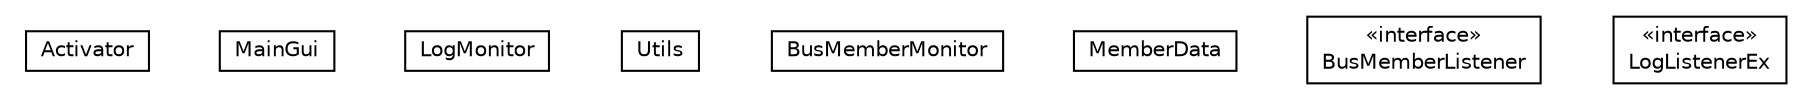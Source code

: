#!/usr/local/bin/dot
#
# Class diagram 
# Generated by UMLGraph version R5_6-24-gf6e263 (http://www.umlgraph.org/)
#

digraph G {
	edge [fontname="Helvetica",fontsize=10,labelfontname="Helvetica",labelfontsize=10];
	node [fontname="Helvetica",fontsize=10,shape=plaintext];
	nodesep=0.25;
	ranksep=0.5;
	// org.universAAL.tools.logmonitor.Activator
	c1273317 [label=<<table title="org.universAAL.tools.logmonitor.Activator" border="0" cellborder="1" cellspacing="0" cellpadding="2" port="p" href="./Activator.html">
		<tr><td><table border="0" cellspacing="0" cellpadding="1">
<tr><td align="center" balign="center"> Activator </td></tr>
		</table></td></tr>
		</table>>, URL="./Activator.html", fontname="Helvetica", fontcolor="black", fontsize=10.0];
	// org.universAAL.tools.logmonitor.MainGui
	c1273318 [label=<<table title="org.universAAL.tools.logmonitor.MainGui" border="0" cellborder="1" cellspacing="0" cellpadding="2" port="p" href="./MainGui.html">
		<tr><td><table border="0" cellspacing="0" cellpadding="1">
<tr><td align="center" balign="center"> MainGui </td></tr>
		</table></td></tr>
		</table>>, URL="./MainGui.html", fontname="Helvetica", fontcolor="black", fontsize=10.0];
	// org.universAAL.tools.logmonitor.LogMonitor
	c1273319 [label=<<table title="org.universAAL.tools.logmonitor.LogMonitor" border="0" cellborder="1" cellspacing="0" cellpadding="2" port="p" href="./LogMonitor.html">
		<tr><td><table border="0" cellspacing="0" cellpadding="1">
<tr><td align="center" balign="center"> LogMonitor </td></tr>
		</table></td></tr>
		</table>>, URL="./LogMonitor.html", fontname="Helvetica", fontcolor="black", fontsize=10.0];
	// org.universAAL.tools.logmonitor.Utils
	c1273320 [label=<<table title="org.universAAL.tools.logmonitor.Utils" border="0" cellborder="1" cellspacing="0" cellpadding="2" port="p" href="./Utils.html">
		<tr><td><table border="0" cellspacing="0" cellpadding="1">
<tr><td align="center" balign="center"> Utils </td></tr>
		</table></td></tr>
		</table>>, URL="./Utils.html", fontname="Helvetica", fontcolor="black", fontsize=10.0];
	// org.universAAL.tools.logmonitor.BusMemberMonitor
	c1273321 [label=<<table title="org.universAAL.tools.logmonitor.BusMemberMonitor" border="0" cellborder="1" cellspacing="0" cellpadding="2" port="p" href="./BusMemberMonitor.html">
		<tr><td><table border="0" cellspacing="0" cellpadding="1">
<tr><td align="center" balign="center"> BusMemberMonitor </td></tr>
		</table></td></tr>
		</table>>, URL="./BusMemberMonitor.html", fontname="Helvetica", fontcolor="black", fontsize=10.0];
	// org.universAAL.tools.logmonitor.MemberData
	c1273322 [label=<<table title="org.universAAL.tools.logmonitor.MemberData" border="0" cellborder="1" cellspacing="0" cellpadding="2" port="p" href="./MemberData.html">
		<tr><td><table border="0" cellspacing="0" cellpadding="1">
<tr><td align="center" balign="center"> MemberData </td></tr>
		</table></td></tr>
		</table>>, URL="./MemberData.html", fontname="Helvetica", fontcolor="black", fontsize=10.0];
	// org.universAAL.tools.logmonitor.BusMemberListener
	c1273323 [label=<<table title="org.universAAL.tools.logmonitor.BusMemberListener" border="0" cellborder="1" cellspacing="0" cellpadding="2" port="p" href="./BusMemberListener.html">
		<tr><td><table border="0" cellspacing="0" cellpadding="1">
<tr><td align="center" balign="center"> &#171;interface&#187; </td></tr>
<tr><td align="center" balign="center"> BusMemberListener </td></tr>
		</table></td></tr>
		</table>>, URL="./BusMemberListener.html", fontname="Helvetica", fontcolor="black", fontsize=10.0];
	// org.universAAL.tools.logmonitor.LogListenerEx
	c1273324 [label=<<table title="org.universAAL.tools.logmonitor.LogListenerEx" border="0" cellborder="1" cellspacing="0" cellpadding="2" port="p" href="./LogListenerEx.html">
		<tr><td><table border="0" cellspacing="0" cellpadding="1">
<tr><td align="center" balign="center"> &#171;interface&#187; </td></tr>
<tr><td align="center" balign="center"> LogListenerEx </td></tr>
		</table></td></tr>
		</table>>, URL="./LogListenerEx.html", fontname="Helvetica", fontcolor="black", fontsize=10.0];
}

